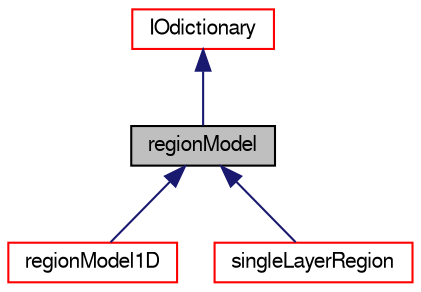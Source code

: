 digraph "regionModel"
{
  bgcolor="transparent";
  edge [fontname="FreeSans",fontsize="10",labelfontname="FreeSans",labelfontsize="10"];
  node [fontname="FreeSans",fontsize="10",shape=record];
  Node0 [label="regionModel",height=0.2,width=0.4,color="black", fillcolor="grey75", style="filled", fontcolor="black"];
  Node1 -> Node0 [dir="back",color="midnightblue",fontsize="10",style="solid",fontname="FreeSans"];
  Node1 [label="IOdictionary",height=0.2,width=0.4,color="red",URL="$a26158.html",tooltip="IOdictionary is derived from dictionary and IOobject to give the dictionary automatic IO functionalit..."];
  Node0 -> Node17 [dir="back",color="midnightblue",fontsize="10",style="solid",fontname="FreeSans"];
  Node17 [label="regionModel1D",height=0.2,width=0.4,color="red",URL="$a29002.html"];
  Node0 -> Node24 [dir="back",color="midnightblue",fontsize="10",style="solid",fontname="FreeSans"];
  Node24 [label="singleLayerRegion",height=0.2,width=0.4,color="red",URL="$a29018.html"];
}
